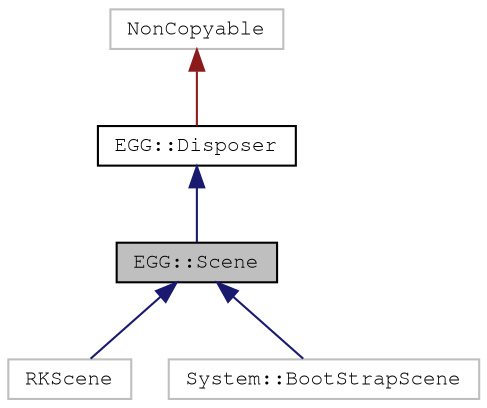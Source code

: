 digraph "EGG::Scene"
{
 // LATEX_PDF_SIZE
  edge [fontname="FreeMono",fontsize="10",labelfontname="FreeMono",labelfontsize="10"];
  node [fontname="FreeMono",fontsize="10",shape=record];
  Node1 [label="EGG::Scene",height=0.2,width=0.4,color="black", fillcolor="grey75", style="filled", fontcolor="black",tooltip=" "];
  Node2 -> Node1 [dir="back",color="midnightblue",fontsize="10",style="solid",fontname="FreeMono"];
  Node2 [label="EGG::Disposer",height=0.2,width=0.4,color="black", fillcolor="white", style="filled",URL="$class_e_g_g_1_1_disposer.html",tooltip="Base class for garbage-collected objects."];
  Node3 -> Node2 [dir="back",color="firebrick4",fontsize="10",style="solid",fontname="FreeMono"];
  Node3 [label="NonCopyable",height=0.2,width=0.4,color="grey75", fillcolor="white", style="filled",URL="$class_non_copyable.html",tooltip=" "];
  Node1 -> Node4 [dir="back",color="midnightblue",fontsize="10",style="solid",fontname="FreeMono"];
  Node4 [label="RKScene",height=0.2,width=0.4,color="grey75", fillcolor="white", style="filled",URL="$class_r_k_scene.html",tooltip=" "];
  Node1 -> Node5 [dir="back",color="midnightblue",fontsize="10",style="solid",fontname="FreeMono"];
  Node5 [label="System::BootStrapScene",height=0.2,width=0.4,color="grey75", fillcolor="white", style="filled",URL="$class_system_1_1_boot_strap_scene.html",tooltip=" "];
}
